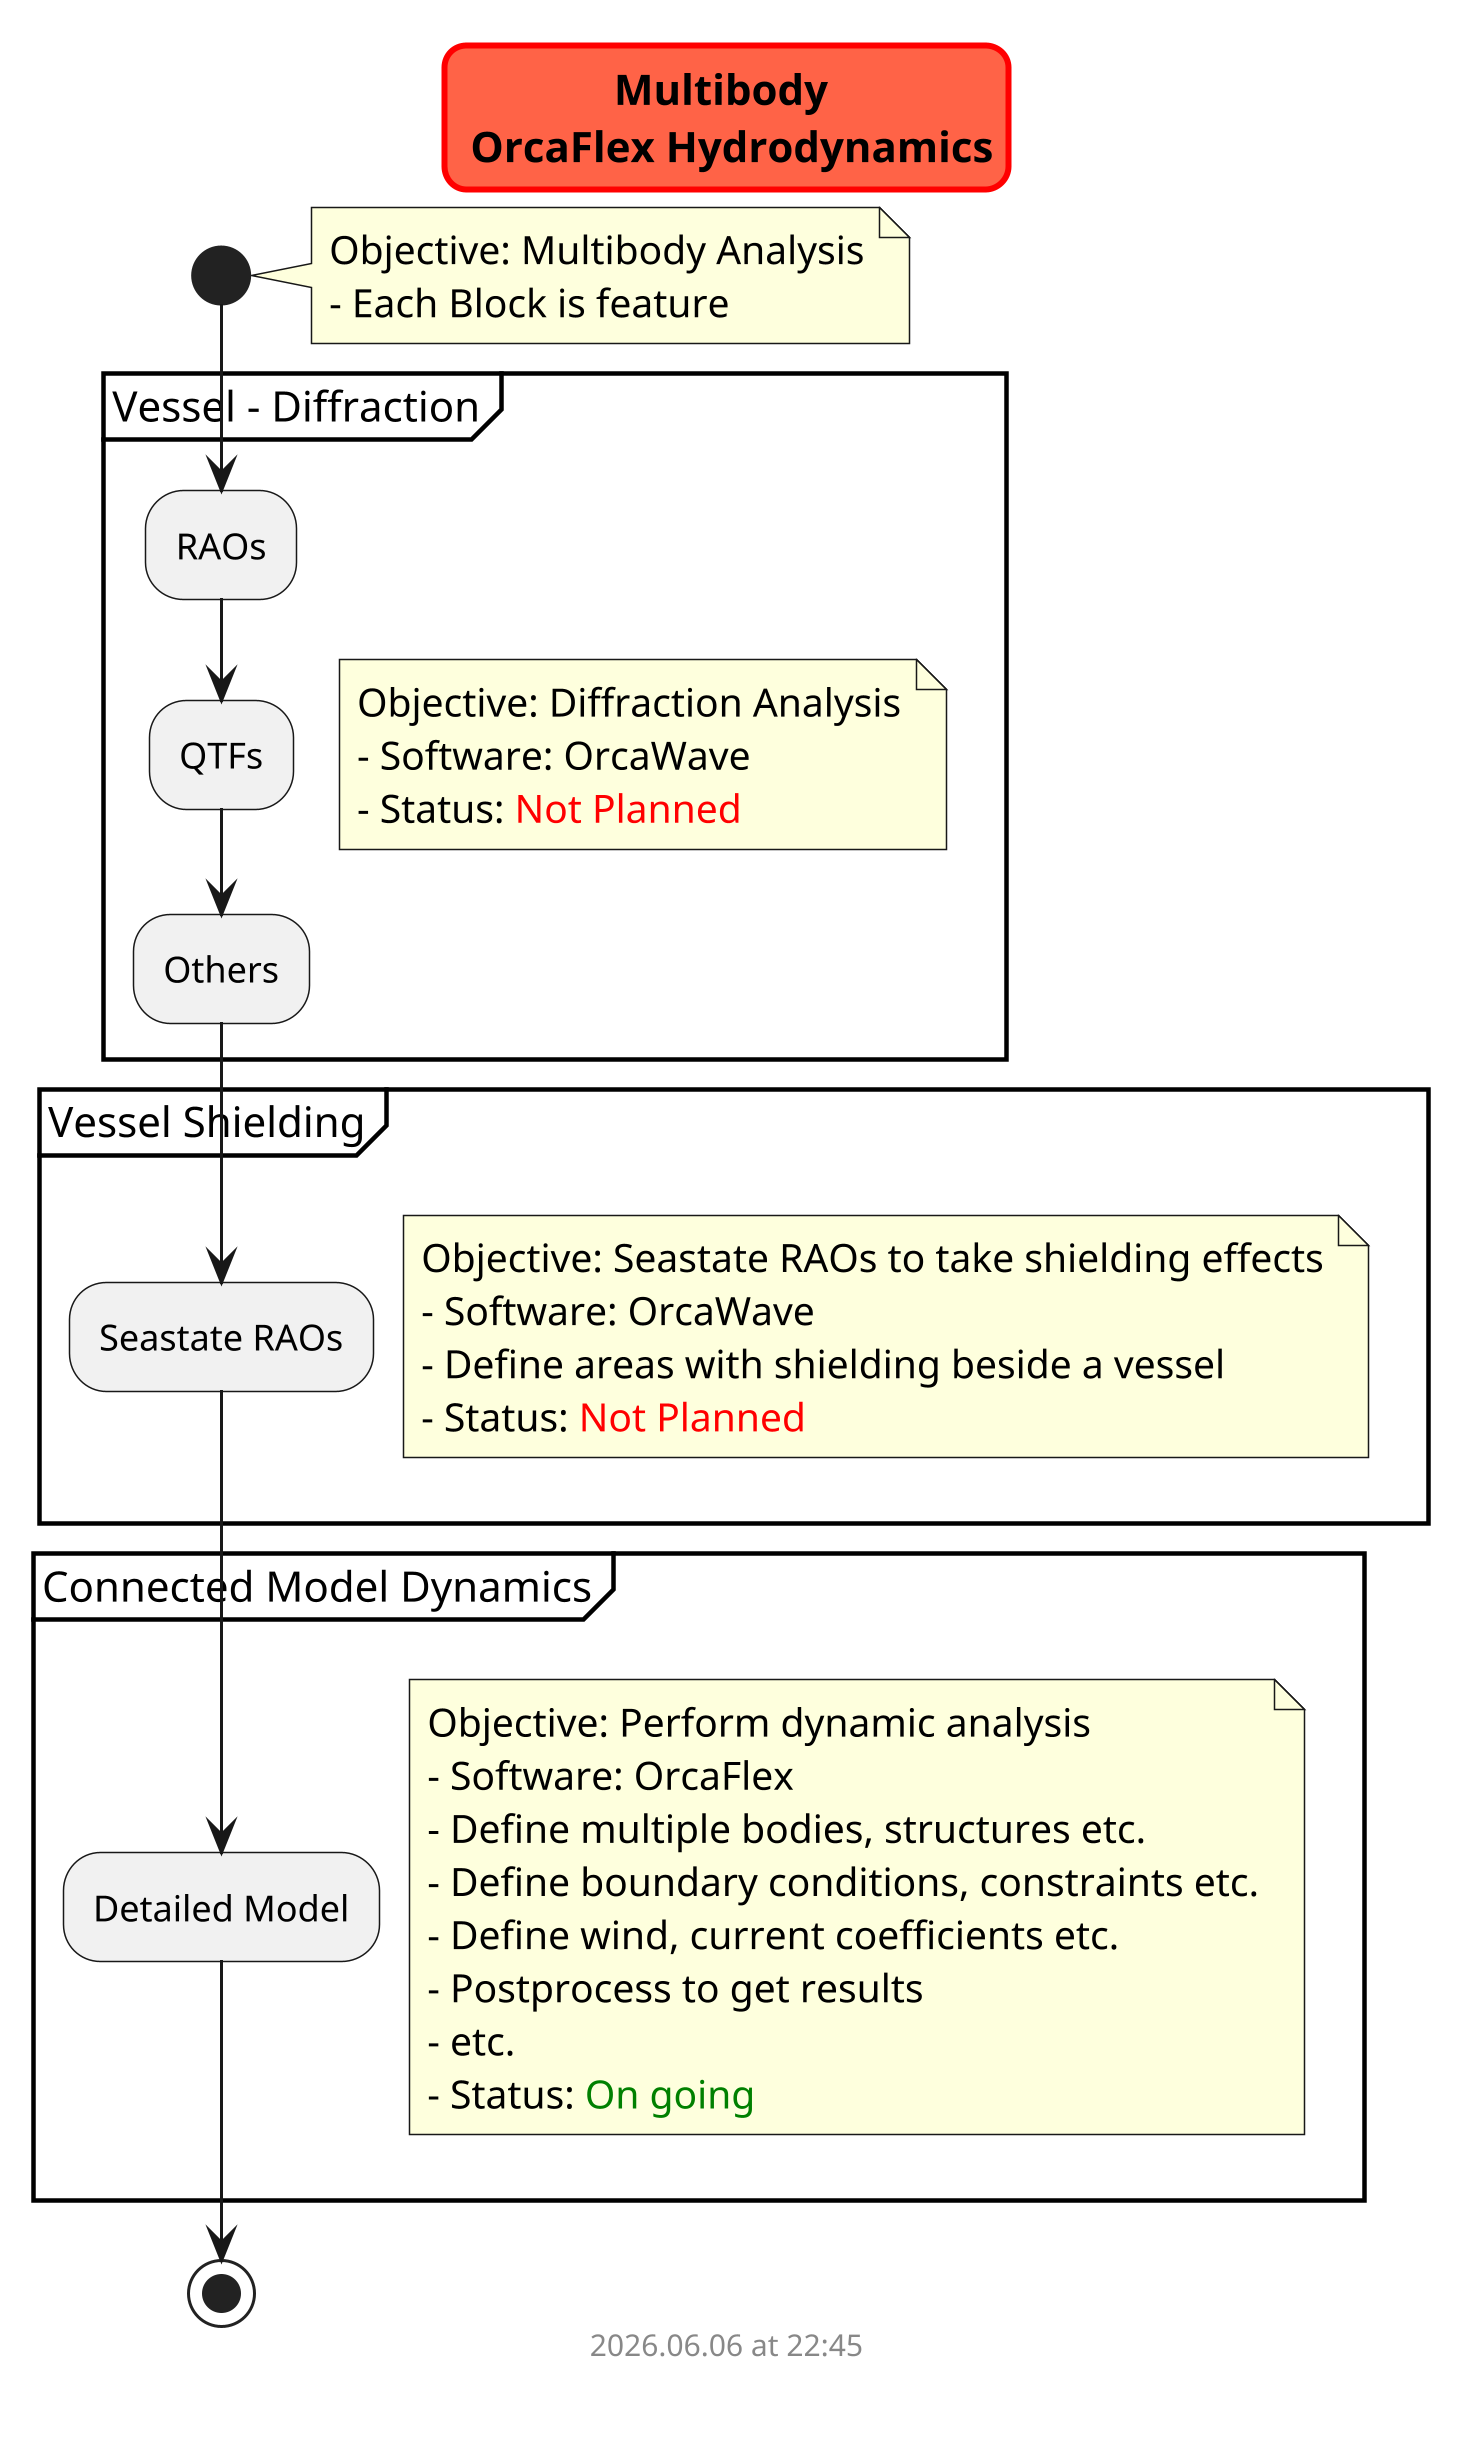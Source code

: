 @startuml multibody_model
scale 3
skinparam titleBorderRoundCorner 15
skinparam titleBorderThickness 2
skinparam titleBorderColor red
skinparam titleBackgroundColor Tomato

title Multibody \n OrcaFlex Hydrodynamics

start

    note right
        Objective: Multibody Analysis
        - Each Block is feature
    end note


    partition "Vessel - Diffraction" {

    note right
        Objective: Diffraction Analysis
        - Software: OrcaWave
        - Status: <font color=red>Not Planned</font>
    end note

        :RAOs;
        :QTFs;
        :Others;

    }

    partition "Vessel Shielding" {

    note right
        Objective: Seastate RAOs to take shielding effects
        - Software: OrcaWave
        - Define areas with shielding beside a vessel
        - Status: <font color=red>Not Planned</font>
    end note

        :Seastate RAOs;

    }

    partition "Connected Model Dynamics" {
    note right
        Objective: Perform dynamic analysis
        - Software: OrcaFlex
        - Define multiple bodies, structures etc.
        - Define boundary conditions, constraints etc.
        - Define wind, current coefficients etc.
        - Postprocess to get results
        - etc.
        - Status: <font color=green>On going</font>
    end note

        :Detailed Model;

    }

stop

footer
%date("yyyy.MM.dd' at 'HH:mm")
%filename()
end footer

@enduml
